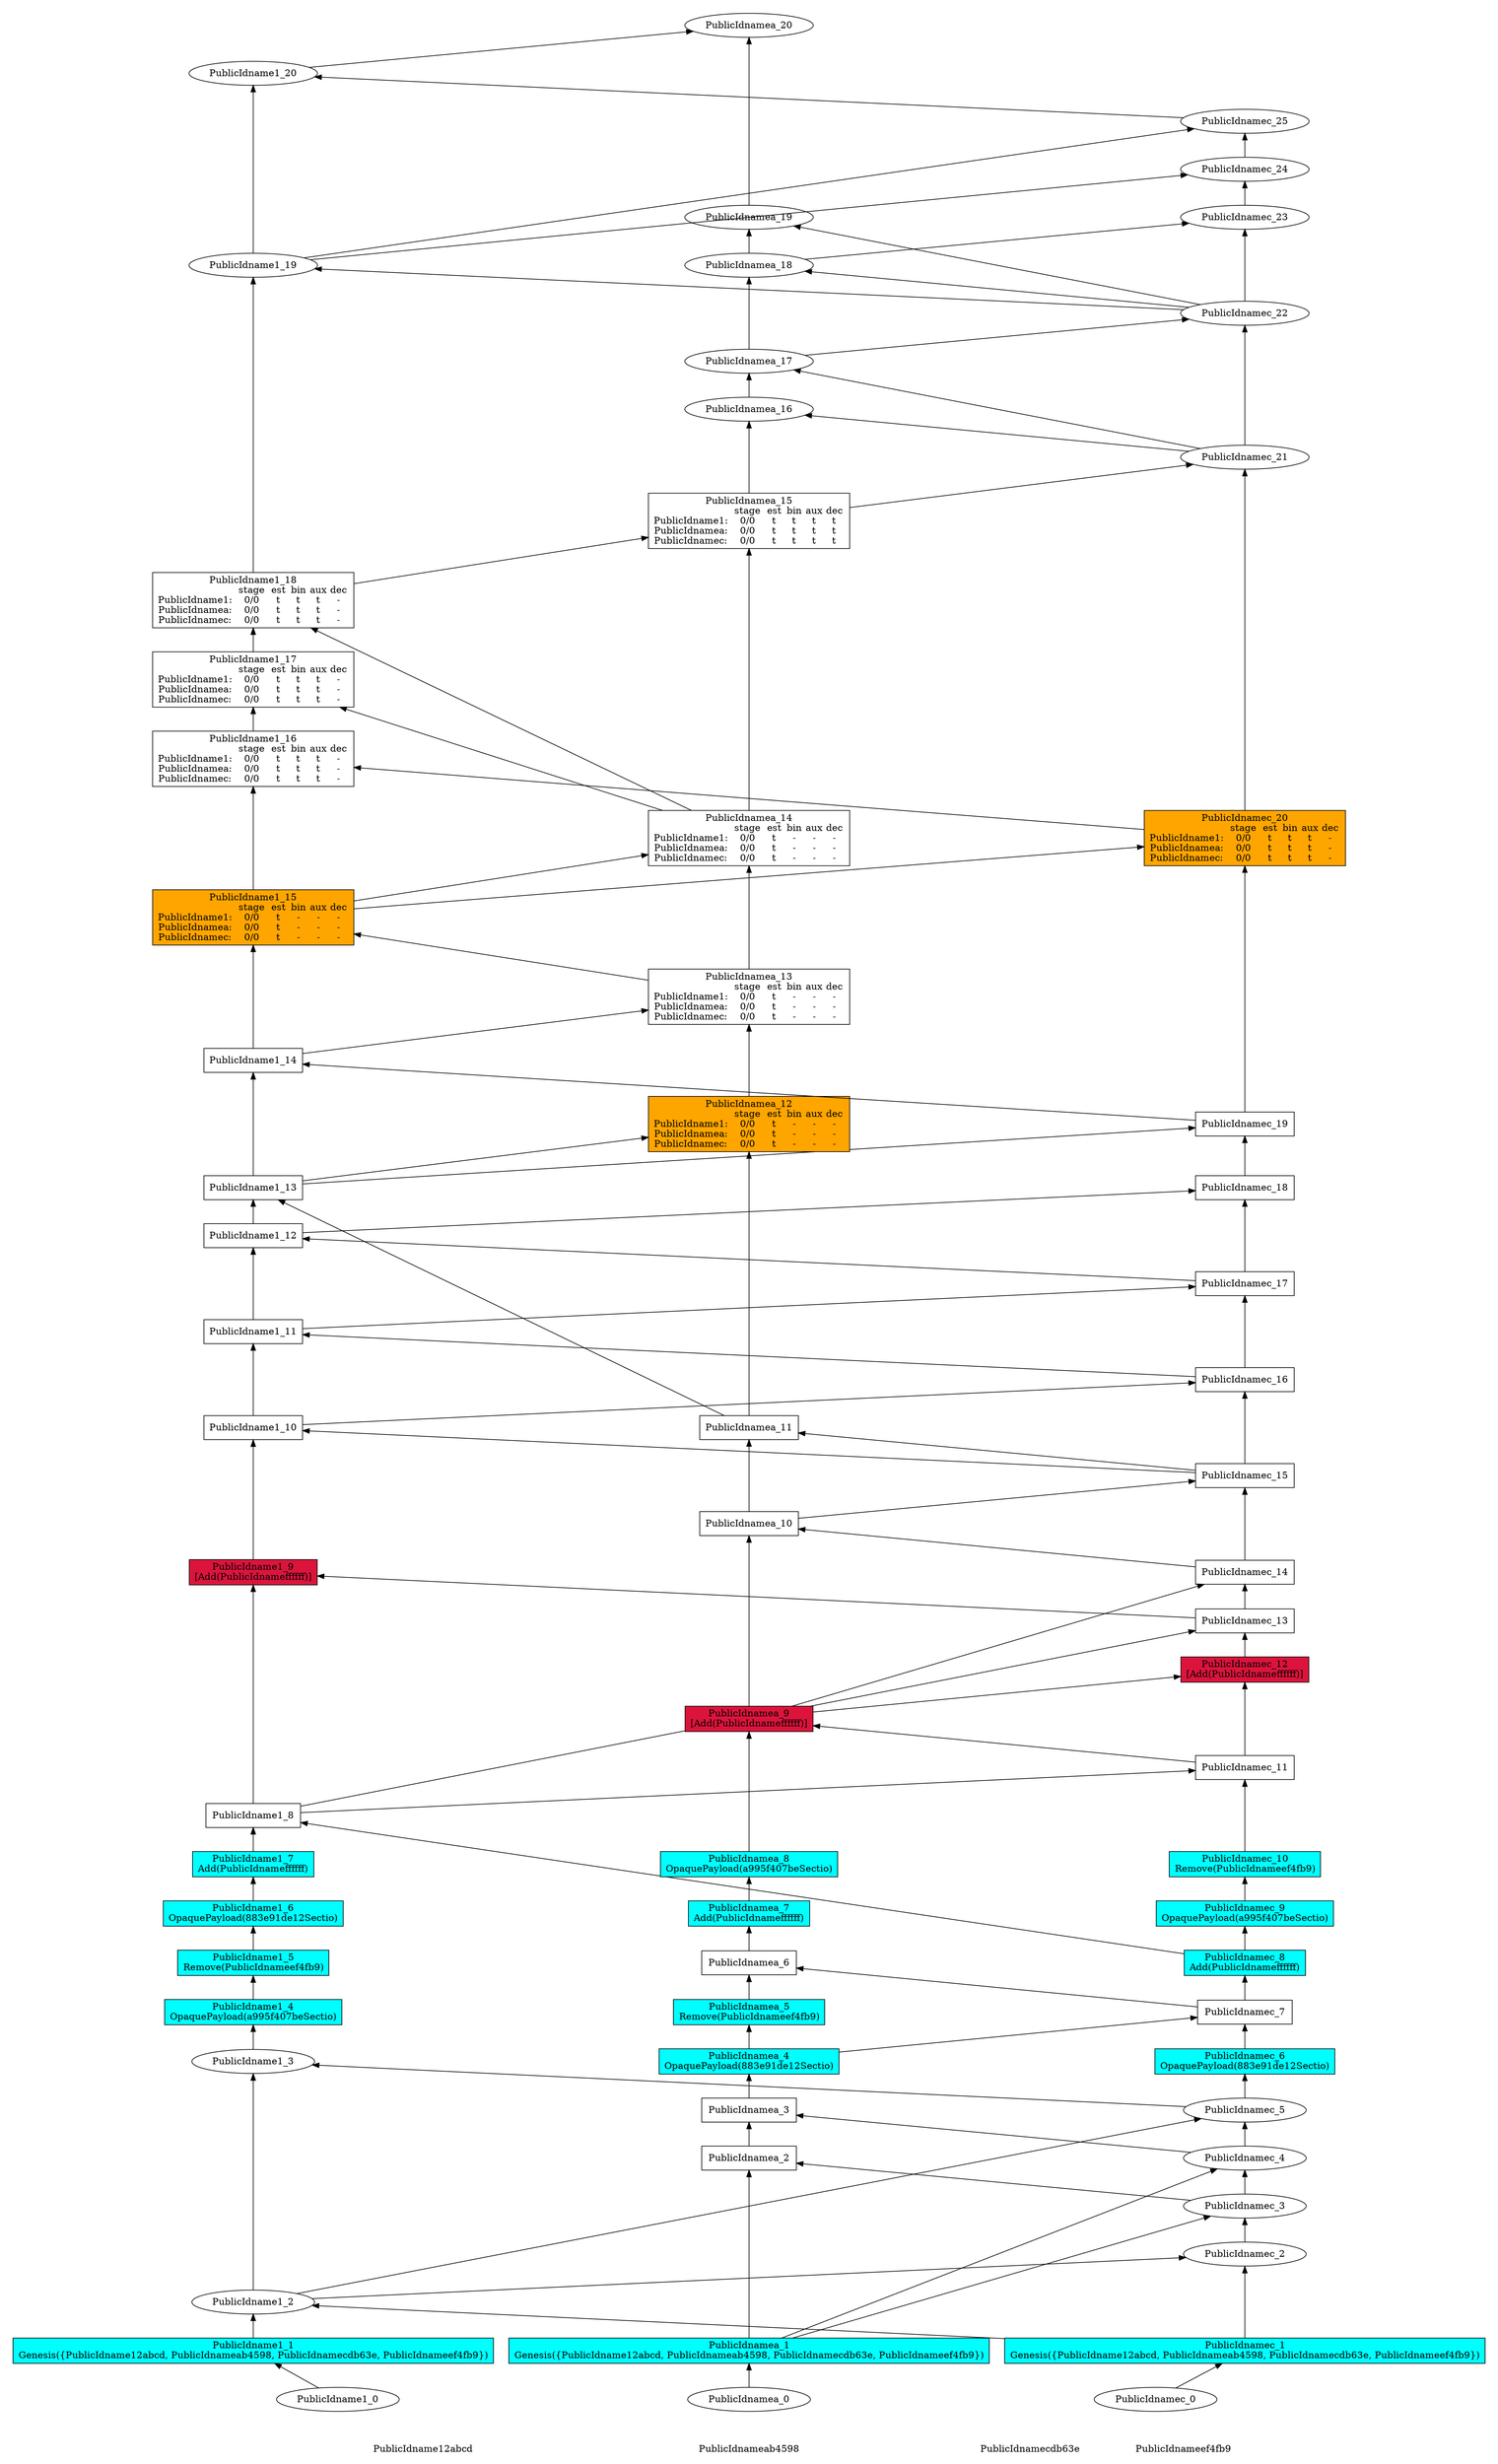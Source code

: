 /// our_id: PublicIdname12abcd
/// peer_list: {
///   PublicIdname12abcd: PeerState(VOTE|SEND|RECV)
///   PublicIdnameab4598: PeerState(VOTE|SEND|RECV)
///   PublicIdnamecdb63e: PeerState(VOTE|SEND|RECV)
///   PublicIdnameef4fb9: PeerState()
/// }
digraph GossipGraph {
  splines=false
  rankdir=BT

  style=invis
  subgraph cluster_PublicIdname12abcd {
    label="PublicIdname12abcd"
    "PublicIdname12abcd" [style=invis]
    "PublicIdname12abcd" -> "PublicIdname1_0" [style=invis]
    "PublicIdname1_0" -> "PublicIdname1_1" [minlen=1]
    "PublicIdname1_1" -> "PublicIdname1_2" [minlen=1]
    "PublicIdname1_2" -> "PublicIdname1_3" [minlen=5]
    "PublicIdname1_3" -> "PublicIdname1_4" [minlen=1]
    "PublicIdname1_4" -> "PublicIdname1_5" [minlen=1]
    "PublicIdname1_5" -> "PublicIdname1_6" [minlen=1]
    "PublicIdname1_6" -> "PublicIdname1_7" [minlen=1]
    "PublicIdname1_7" -> "PublicIdname1_8" [minlen=1]
    "PublicIdname1_8" -> "PublicIdname1_9" [minlen=5]
    "PublicIdname1_9" -> "PublicIdname1_10" [minlen=3]
    "PublicIdname1_10" -> "PublicIdname1_11" [minlen=2]
    "PublicIdname1_11" -> "PublicIdname1_12" [minlen=2]
    "PublicIdname1_12" -> "PublicIdname1_13" [minlen=1]
    "PublicIdname1_13" -> "PublicIdname1_14" [minlen=2]
    "PublicIdname1_14" -> "PublicIdname1_15" [minlen=2]
    "PublicIdname1_15" -> "PublicIdname1_16" [minlen=2]
    "PublicIdname1_16" -> "PublicIdname1_17" [minlen=1]
    "PublicIdname1_17" -> "PublicIdname1_18" [minlen=1]
    "PublicIdname1_18" -> "PublicIdname1_19" [minlen=6]
    "PublicIdname1_19" -> "PublicIdname1_20" [minlen=4]
  }
  "PublicIdnamec_1" -> "PublicIdname1_2" [constraint=false]
  "PublicIdnamec_5" -> "PublicIdname1_3" [constraint=false]
  "PublicIdnamec_8" -> "PublicIdname1_8" [constraint=false]
  "PublicIdnamec_13" -> "PublicIdname1_9" [constraint=false]
  "PublicIdnamec_15" -> "PublicIdname1_10" [constraint=false]
  "PublicIdnamec_16" -> "PublicIdname1_11" [constraint=false]
  "PublicIdnamec_17" -> "PublicIdname1_12" [constraint=false]
  "PublicIdnamea_11" -> "PublicIdname1_13" [constraint=false]
  "PublicIdnamec_19" -> "PublicIdname1_14" [constraint=false]
  "PublicIdnamea_13" -> "PublicIdname1_15" [constraint=false]
  "PublicIdnamec_20" -> "PublicIdname1_16" [constraint=false]
  "PublicIdnamea_14" -> "PublicIdname1_17" [constraint=false]
  "PublicIdnamea_14" -> "PublicIdname1_18" [constraint=false]
  "PublicIdnamec_22" -> "PublicIdname1_19" [constraint=false]
  "PublicIdnamec_25" -> "PublicIdname1_20" [constraint=false]

  style=invis
  subgraph cluster_PublicIdnameab4598 {
    label="PublicIdnameab4598"
    "PublicIdnameab4598" [style=invis]
    "PublicIdnameab4598" -> "PublicIdnamea_0" [style=invis]
    "PublicIdnamea_0" -> "PublicIdnamea_1" [minlen=1]
    "PublicIdnamea_1" -> "PublicIdnamea_2" [minlen=4]
    "PublicIdnamea_2" -> "PublicIdnamea_3" [minlen=1]
    "PublicIdnamea_3" -> "PublicIdnamea_4" [minlen=1]
    "PublicIdnamea_4" -> "PublicIdnamea_5" [minlen=1]
    "PublicIdnamea_5" -> "PublicIdnamea_6" [minlen=1]
    "PublicIdnamea_6" -> "PublicIdnamea_7" [minlen=1]
    "PublicIdnamea_7" -> "PublicIdnamea_8" [minlen=1]
    "PublicIdnamea_8" -> "PublicIdnamea_9" [minlen=3]
    "PublicIdnamea_9" -> "PublicIdnamea_10" [minlen=4]
    "PublicIdnamea_10" -> "PublicIdnamea_11" [minlen=2]
    "PublicIdnamea_11" -> "PublicIdnamea_12" [minlen=6]
    "PublicIdnamea_12" -> "PublicIdnamea_13" [minlen=2]
    "PublicIdnamea_13" -> "PublicIdnamea_14" [minlen=2]
    "PublicIdnamea_14" -> "PublicIdnamea_15" [minlen=4]
    "PublicIdnamea_15" -> "PublicIdnamea_16" [minlen=2]
    "PublicIdnamea_16" -> "PublicIdnamea_17" [minlen=1]
    "PublicIdnamea_17" -> "PublicIdnamea_18" [minlen=2]
    "PublicIdnamea_18" -> "PublicIdnamea_19" [minlen=1]
    "PublicIdnamea_19" -> "PublicIdnamea_20" [minlen=4]
  }
  "PublicIdnamec_3" -> "PublicIdnamea_2" [constraint=false]
  "PublicIdnamec_4" -> "PublicIdnamea_3" [constraint=false]
  "PublicIdnamec_7" -> "PublicIdnamea_6" [constraint=false]
  "PublicIdnamec_11" -> "PublicIdnamea_9" [constraint=false]
  "PublicIdnamec_14" -> "PublicIdnamea_10" [constraint=false]
  "PublicIdnamec_15" -> "PublicIdnamea_11" [constraint=false]
  "PublicIdname1_13" -> "PublicIdnamea_12" [constraint=false]
  "PublicIdname1_14" -> "PublicIdnamea_13" [constraint=false]
  "PublicIdname1_15" -> "PublicIdnamea_14" [constraint=false]
  "PublicIdname1_18" -> "PublicIdnamea_15" [constraint=false]
  "PublicIdnamec_21" -> "PublicIdnamea_16" [constraint=false]
  "PublicIdnamec_21" -> "PublicIdnamea_17" [constraint=false]
  "PublicIdnamec_22" -> "PublicIdnamea_18" [constraint=false]
  "PublicIdnamec_22" -> "PublicIdnamea_19" [constraint=false]
  "PublicIdname1_20" -> "PublicIdnamea_20" [constraint=false]

  style=invis
  subgraph cluster_PublicIdnamecdb63e {
    label="PublicIdnamecdb63e"
    "PublicIdnamecdb63e" [style=invis]
    "PublicIdnamecdb63e" -> "PublicIdnamec_0" [style=invis]
    "PublicIdnamec_0" -> "PublicIdnamec_1" [minlen=1]
    "PublicIdnamec_1" -> "PublicIdnamec_2" [minlen=2]
    "PublicIdnamec_2" -> "PublicIdnamec_3" [minlen=1]
    "PublicIdnamec_3" -> "PublicIdnamec_4" [minlen=1]
    "PublicIdnamec_4" -> "PublicIdnamec_5" [minlen=1]
    "PublicIdnamec_5" -> "PublicIdnamec_6" [minlen=1]
    "PublicIdnamec_6" -> "PublicIdnamec_7" [minlen=1]
    "PublicIdnamec_7" -> "PublicIdnamec_8" [minlen=1]
    "PublicIdnamec_8" -> "PublicIdnamec_9" [minlen=1]
    "PublicIdnamec_9" -> "PublicIdnamec_10" [minlen=1]
    "PublicIdnamec_10" -> "PublicIdnamec_11" [minlen=2]
    "PublicIdnamec_11" -> "PublicIdnamec_12" [minlen=2]
    "PublicIdnamec_12" -> "PublicIdnamec_13" [minlen=1]
    "PublicIdnamec_13" -> "PublicIdnamec_14" [minlen=1]
    "PublicIdnamec_14" -> "PublicIdnamec_15" [minlen=2]
    "PublicIdnamec_15" -> "PublicIdnamec_16" [minlen=2]
    "PublicIdnamec_16" -> "PublicIdnamec_17" [minlen=2]
    "PublicIdnamec_17" -> "PublicIdnamec_18" [minlen=2]
    "PublicIdnamec_18" -> "PublicIdnamec_19" [minlen=1]
    "PublicIdnamec_19" -> "PublicIdnamec_20" [minlen=4]
    "PublicIdnamec_20" -> "PublicIdnamec_21" [minlen=5]
    "PublicIdnamec_21" -> "PublicIdnamec_22" [minlen=3]
    "PublicIdnamec_22" -> "PublicIdnamec_23" [minlen=2]
    "PublicIdnamec_23" -> "PublicIdnamec_24" [minlen=1]
    "PublicIdnamec_24" -> "PublicIdnamec_25" [minlen=1]
  }
  "PublicIdname1_2" -> "PublicIdnamec_2" [constraint=false]
  "PublicIdnamea_1" -> "PublicIdnamec_3" [constraint=false]
  "PublicIdnamea_1" -> "PublicIdnamec_4" [constraint=false]
  "PublicIdname1_2" -> "PublicIdnamec_5" [constraint=false]
  "PublicIdnamea_4" -> "PublicIdnamec_7" [constraint=false]
  "PublicIdname1_8" -> "PublicIdnamec_11" [constraint=false]
  "PublicIdnamea_9" -> "PublicIdnamec_12" [constraint=false]
  "PublicIdname1_8" -> "PublicIdnamec_13" [constraint=false]
  "PublicIdnamea_9" -> "PublicIdnamec_14" [constraint=false]
  "PublicIdnamea_10" -> "PublicIdnamec_15" [constraint=false]
  "PublicIdname1_10" -> "PublicIdnamec_16" [constraint=false]
  "PublicIdname1_11" -> "PublicIdnamec_17" [constraint=false]
  "PublicIdname1_12" -> "PublicIdnamec_18" [constraint=false]
  "PublicIdname1_13" -> "PublicIdnamec_19" [constraint=false]
  "PublicIdname1_15" -> "PublicIdnamec_20" [constraint=false]
  "PublicIdnamea_15" -> "PublicIdnamec_21" [constraint=false]
  "PublicIdnamea_17" -> "PublicIdnamec_22" [constraint=false]
  "PublicIdnamea_18" -> "PublicIdnamec_23" [constraint=false]
  "PublicIdname1_19" -> "PublicIdnamec_24" [constraint=false]
  "PublicIdname1_19" -> "PublicIdnamec_25" [constraint=false]

  style=invis
  subgraph cluster_PublicIdnameef4fb9 {
    label="PublicIdnameef4fb9"
    "PublicIdnameef4fb9" [style=invis]
  }


  {
    rank=same
    "PublicIdname12abcd" [style=filled, color=white]
    "PublicIdnameab4598" [style=filled, color=white]
    "PublicIdnamecdb63e" [style=filled, color=white]
    "PublicIdnameef4fb9" [style=filled, color=white]
  }
  "PublicIdname12abcd" -> "PublicIdnameab4598" -> "PublicIdnamecdb63e" -> "PublicIdnameef4fb9" [style=invis]

/// ===== details of events =====
  "PublicIdname1_0" [fillcolor=white, label=<<table border="0" cellborder="0" cellpadding="0" cellspacing="0">
<tr><td colspan="6">PublicIdname1_0</td></tr>
</table>>]
/// cause: Initial
/// last_ancestors: {PublicIdname12abcd: 0}

  "PublicIdname1_1" [style=filled, fillcolor=cyan, shape=rectangle, label=<<table border="0" cellborder="0" cellpadding="0" cellspacing="0">
<tr><td colspan="6">PublicIdname1_1</td></tr>
<tr><td colspan="6">Genesis({PublicIdname12abcd, PublicIdnameab4598, PublicIdnamecdb63e, PublicIdnameef4fb9})</td></tr>
</table>>]
/// cause: Observation(Genesis({PublicIdname12abcd, PublicIdnameab4598, PublicIdnamecdb63e, PublicIdnameef4fb9}))
/// last_ancestors: {PublicIdname12abcd: 1}

  "PublicIdname1_2" [fillcolor=white, label=<<table border="0" cellborder="0" cellpadding="0" cellspacing="0">
<tr><td colspan="6">PublicIdname1_2</td></tr>
</table>>]
/// cause: Request
/// last_ancestors: {PublicIdname12abcd: 2, PublicIdnamecdb63e: 1}

  "PublicIdname1_3" [fillcolor=white, label=<<table border="0" cellborder="0" cellpadding="0" cellspacing="0">
<tr><td colspan="6">PublicIdname1_3</td></tr>
</table>>]
/// cause: Response
/// last_ancestors: {PublicIdname12abcd: 3, PublicIdnameab4598: 1, PublicIdnamecdb63e: 5}

  "PublicIdname1_4" [style=filled, fillcolor=cyan, shape=rectangle, label=<<table border="0" cellborder="0" cellpadding="0" cellspacing="0">
<tr><td colspan="6">PublicIdname1_4</td></tr>
<tr><td colspan="6">OpaquePayload(a995f407beSectio)</td></tr>
</table>>]
/// cause: Observation(OpaquePayload(a995f407beSectio))
/// last_ancestors: {PublicIdname12abcd: 4, PublicIdnameab4598: 1, PublicIdnamecdb63e: 5}

  "PublicIdname1_5" [style=filled, fillcolor=cyan, shape=rectangle, label=<<table border="0" cellborder="0" cellpadding="0" cellspacing="0">
<tr><td colspan="6">PublicIdname1_5</td></tr>
<tr><td colspan="6">Remove(PublicIdnameef4fb9)</td></tr>
</table>>]
/// cause: Observation(Remove(PublicIdnameef4fb9))
/// last_ancestors: {PublicIdname12abcd: 5, PublicIdnameab4598: 1, PublicIdnamecdb63e: 5}

  "PublicIdname1_6" [style=filled, fillcolor=cyan, shape=rectangle, label=<<table border="0" cellborder="0" cellpadding="0" cellspacing="0">
<tr><td colspan="6">PublicIdname1_6</td></tr>
<tr><td colspan="6">OpaquePayload(883e91de12Sectio)</td></tr>
</table>>]
/// cause: Observation(OpaquePayload(883e91de12Sectio))
/// last_ancestors: {PublicIdname12abcd: 6, PublicIdnameab4598: 1, PublicIdnamecdb63e: 5}

  "PublicIdname1_7" [style=filled, fillcolor=cyan, shape=rectangle, label=<<table border="0" cellborder="0" cellpadding="0" cellspacing="0">
<tr><td colspan="6">PublicIdname1_7</td></tr>
<tr><td colspan="6">Add(PublicIdnameffffff)</td></tr>
</table>>]
/// cause: Observation(Add(PublicIdnameffffff))
/// last_ancestors: {PublicIdname12abcd: 7, PublicIdnameab4598: 1, PublicIdnamecdb63e: 5}

  "PublicIdname1_8" [fillcolor=white, shape=rectangle, label=<<table border="0" cellborder="0" cellpadding="0" cellspacing="0">
<tr><td colspan="6">PublicIdname1_8</td></tr>
</table>>]
/// cause: Request
/// last_ancestors: {PublicIdname12abcd: 8, PublicIdnameab4598: 4, PublicIdnamecdb63e: 8}

  "PublicIdname1_9" [style=filled, fillcolor=crimson, shape=rectangle, label=<<table border="0" cellborder="0" cellpadding="0" cellspacing="0">
<tr><td colspan="6">PublicIdname1_9</td></tr>
<tr><td colspan="6">[Add(PublicIdnameffffff)]</td></tr></table>>]
/// cause: Response
/// last_ancestors: {PublicIdname12abcd: 9, PublicIdnameab4598: 9, PublicIdnamecdb63e: 13}

  "PublicIdname1_10" [fillcolor=white, shape=rectangle, label=<<table border="0" cellborder="0" cellpadding="0" cellspacing="0">
<tr><td colspan="6">PublicIdname1_10</td></tr>
</table>>]
/// cause: Request
/// last_ancestors: {PublicIdname12abcd: 10, PublicIdnameab4598: 10, PublicIdnamecdb63e: 15}

  "PublicIdname1_11" [fillcolor=white, shape=rectangle, label=<<table border="0" cellborder="0" cellpadding="0" cellspacing="0">
<tr><td colspan="6">PublicIdname1_11</td></tr>
</table>>]
/// cause: Request
/// last_ancestors: {PublicIdname12abcd: 11, PublicIdnameab4598: 10, PublicIdnamecdb63e: 16}

  "PublicIdname1_12" [fillcolor=white, shape=rectangle, label=<<table border="0" cellborder="0" cellpadding="0" cellspacing="0">
<tr><td colspan="6">PublicIdname1_12</td></tr>
</table>>]
/// cause: Request
/// last_ancestors: {PublicIdname12abcd: 12, PublicIdnameab4598: 10, PublicIdnamecdb63e: 17}

  "PublicIdname1_13" [fillcolor=white, shape=rectangle, label=<<table border="0" cellborder="0" cellpadding="0" cellspacing="0">
<tr><td colspan="6">PublicIdname1_13</td></tr>
</table>>]
/// cause: Request
/// last_ancestors: {PublicIdname12abcd: 13, PublicIdnameab4598: 11, PublicIdnamecdb63e: 17}

  "PublicIdname1_14" [fillcolor=white, shape=rectangle, label=<<table border="0" cellborder="0" cellpadding="0" cellspacing="0">
<tr><td colspan="6">PublicIdname1_14</td></tr>
</table>>]
/// cause: Response
/// last_ancestors: {PublicIdname12abcd: 14, PublicIdnameab4598: 11, PublicIdnamecdb63e: 19}

  "PublicIdname1_15" [style=filled, fillcolor=orange, shape=rectangle, label=<<table border="0" cellborder="0" cellpadding="0" cellspacing="0">
<tr><td colspan="6">PublicIdname1_15</td></tr>
<tr><td></td><td width="50">stage</td><td width="30">est</td><td width="30">bin</td><td width="30">aux</td><td width="30">dec</td></tr>
<tr><td>PublicIdname1: </td><td>0/0</td><td>t</td><td>-</td><td>-</td><td>-</td></tr>
<tr><td>PublicIdnamea: </td><td>0/0</td><td>t</td><td>-</td><td>-</td><td>-</td></tr>
<tr><td>PublicIdnamec: </td><td>0/0</td><td>t</td><td>-</td><td>-</td><td>-</td></tr></table>>]
/// cause: Response
/// last_ancestors: {PublicIdname12abcd: 15, PublicIdnameab4598: 13, PublicIdnamecdb63e: 19}

  "PublicIdname1_16" [fillcolor=white, shape=rectangle, label=<<table border="0" cellborder="0" cellpadding="0" cellspacing="0">
<tr><td colspan="6">PublicIdname1_16</td></tr>
<tr><td></td><td width="50">stage</td><td width="30">est</td><td width="30">bin</td><td width="30">aux</td><td width="30">dec</td></tr>
<tr><td>PublicIdname1: </td><td>0/0</td><td>t</td><td>t</td><td>t</td><td>-</td></tr>
<tr><td>PublicIdnamea: </td><td>0/0</td><td>t</td><td>t</td><td>t</td><td>-</td></tr>
<tr><td>PublicIdnamec: </td><td>0/0</td><td>t</td><td>t</td><td>t</td><td>-</td></tr></table>>]
/// cause: Response
/// last_ancestors: {PublicIdname12abcd: 16, PublicIdnameab4598: 13, PublicIdnamecdb63e: 20}

  "PublicIdname1_17" [fillcolor=white, shape=rectangle, label=<<table border="0" cellborder="0" cellpadding="0" cellspacing="0">
<tr><td colspan="6">PublicIdname1_17</td></tr>
<tr><td></td><td width="50">stage</td><td width="30">est</td><td width="30">bin</td><td width="30">aux</td><td width="30">dec</td></tr>
<tr><td>PublicIdname1: </td><td>0/0</td><td>t</td><td>t</td><td>t</td><td>-</td></tr>
<tr><td>PublicIdnamea: </td><td>0/0</td><td>t</td><td>t</td><td>t</td><td>-</td></tr>
<tr><td>PublicIdnamec: </td><td>0/0</td><td>t</td><td>t</td><td>t</td><td>-</td></tr></table>>]
/// cause: Response
/// last_ancestors: {PublicIdname12abcd: 17, PublicIdnameab4598: 14, PublicIdnamecdb63e: 20}

  "PublicIdname1_18" [fillcolor=white, shape=rectangle, label=<<table border="0" cellborder="0" cellpadding="0" cellspacing="0">
<tr><td colspan="6">PublicIdname1_18</td></tr>
<tr><td></td><td width="50">stage</td><td width="30">est</td><td width="30">bin</td><td width="30">aux</td><td width="30">dec</td></tr>
<tr><td>PublicIdname1: </td><td>0/0</td><td>t</td><td>t</td><td>t</td><td>-</td></tr>
<tr><td>PublicIdnamea: </td><td>0/0</td><td>t</td><td>t</td><td>t</td><td>-</td></tr>
<tr><td>PublicIdnamec: </td><td>0/0</td><td>t</td><td>t</td><td>t</td><td>-</td></tr></table>>]
/// cause: Request
/// last_ancestors: {PublicIdname12abcd: 18, PublicIdnameab4598: 14, PublicIdnamecdb63e: 20}

  "PublicIdname1_19" [fillcolor=white, label=<<table border="0" cellborder="0" cellpadding="0" cellspacing="0">
<tr><td colspan="6">PublicIdname1_19</td></tr>
</table>>]
/// cause: Request
/// last_ancestors: {PublicIdname12abcd: 19, PublicIdnameab4598: 17, PublicIdnamecdb63e: 22}

  "PublicIdname1_20" [fillcolor=white, label=<<table border="0" cellborder="0" cellpadding="0" cellspacing="0">
<tr><td colspan="6">PublicIdname1_20</td></tr>
</table>>]
/// cause: Response
/// last_ancestors: {PublicIdname12abcd: 20, PublicIdnameab4598: 18, PublicIdnamecdb63e: 25}

  "PublicIdnamea_0" [fillcolor=white, label=<<table border="0" cellborder="0" cellpadding="0" cellspacing="0">
<tr><td colspan="6">PublicIdnamea_0</td></tr>
</table>>]
/// cause: Initial
/// last_ancestors: {PublicIdnameab4598: 0}

  "PublicIdnamea_1" [style=filled, fillcolor=cyan, shape=rectangle, label=<<table border="0" cellborder="0" cellpadding="0" cellspacing="0">
<tr><td colspan="6">PublicIdnamea_1</td></tr>
<tr><td colspan="6">Genesis({PublicIdname12abcd, PublicIdnameab4598, PublicIdnamecdb63e, PublicIdnameef4fb9})</td></tr>
</table>>]
/// cause: Observation(Genesis({PublicIdname12abcd, PublicIdnameab4598, PublicIdnamecdb63e, PublicIdnameef4fb9}))
/// last_ancestors: {PublicIdnameab4598: 1}

  "PublicIdnamea_2" [fillcolor=white, shape=rectangle, label=<<table border="0" cellborder="0" cellpadding="0" cellspacing="0">
<tr><td colspan="6">PublicIdnamea_2</td></tr>
</table>>]
/// cause: Response
/// last_ancestors: {PublicIdname12abcd: 2, PublicIdnameab4598: 2, PublicIdnamecdb63e: 3}

  "PublicIdnamea_3" [fillcolor=white, shape=rectangle, label=<<table border="0" cellborder="0" cellpadding="0" cellspacing="0">
<tr><td colspan="6">PublicIdnamea_3</td></tr>
</table>>]
/// cause: Response
/// last_ancestors: {PublicIdname12abcd: 2, PublicIdnameab4598: 3, PublicIdnamecdb63e: 4}

  "PublicIdnamea_4" [style=filled, fillcolor=cyan, shape=rectangle, label=<<table border="0" cellborder="0" cellpadding="0" cellspacing="0">
<tr><td colspan="6">PublicIdnamea_4</td></tr>
<tr><td colspan="6">OpaquePayload(883e91de12Sectio)</td></tr>
</table>>]
/// cause: Observation(OpaquePayload(883e91de12Sectio))
/// last_ancestors: {PublicIdname12abcd: 2, PublicIdnameab4598: 4, PublicIdnamecdb63e: 4}

  "PublicIdnamea_5" [style=filled, fillcolor=cyan, shape=rectangle, label=<<table border="0" cellborder="0" cellpadding="0" cellspacing="0">
<tr><td colspan="6">PublicIdnamea_5</td></tr>
<tr><td colspan="6">Remove(PublicIdnameef4fb9)</td></tr>
</table>>]
/// cause: Observation(Remove(PublicIdnameef4fb9))
/// last_ancestors: {PublicIdname12abcd: 2, PublicIdnameab4598: 5, PublicIdnamecdb63e: 4}

  "PublicIdnamea_6" [fillcolor=white, shape=rectangle, label=<<table border="0" cellborder="0" cellpadding="0" cellspacing="0">
<tr><td colspan="6">PublicIdnamea_6</td></tr>
</table>>]
/// cause: Response
/// last_ancestors: {PublicIdname12abcd: 2, PublicIdnameab4598: 6, PublicIdnamecdb63e: 7}

  "PublicIdnamea_7" [style=filled, fillcolor=cyan, shape=rectangle, label=<<table border="0" cellborder="0" cellpadding="0" cellspacing="0">
<tr><td colspan="6">PublicIdnamea_7</td></tr>
<tr><td colspan="6">Add(PublicIdnameffffff)</td></tr>
</table>>]
/// cause: Observation(Add(PublicIdnameffffff))
/// last_ancestors: {PublicIdname12abcd: 2, PublicIdnameab4598: 7, PublicIdnamecdb63e: 7}

  "PublicIdnamea_8" [style=filled, fillcolor=cyan, shape=rectangle, label=<<table border="0" cellborder="0" cellpadding="0" cellspacing="0">
<tr><td colspan="6">PublicIdnamea_8</td></tr>
<tr><td colspan="6">OpaquePayload(a995f407beSectio)</td></tr>
</table>>]
/// cause: Observation(OpaquePayload(a995f407beSectio))
/// last_ancestors: {PublicIdname12abcd: 2, PublicIdnameab4598: 8, PublicIdnamecdb63e: 7}

  "PublicIdnamea_9" [style=filled, fillcolor=crimson, shape=rectangle, label=<<table border="0" cellborder="0" cellpadding="0" cellspacing="0">
<tr><td colspan="6">PublicIdnamea_9</td></tr>
<tr><td colspan="6">[Add(PublicIdnameffffff)]</td></tr></table>>]
/// cause: Request
/// last_ancestors: {PublicIdname12abcd: 8, PublicIdnameab4598: 9, PublicIdnamecdb63e: 11}

  "PublicIdnamea_10" [fillcolor=white, shape=rectangle, label=<<table border="0" cellborder="0" cellpadding="0" cellspacing="0">
<tr><td colspan="6">PublicIdnamea_10</td></tr>
</table>>]
/// cause: Response
/// last_ancestors: {PublicIdname12abcd: 8, PublicIdnameab4598: 10, PublicIdnamecdb63e: 14}

  "PublicIdnamea_11" [fillcolor=white, shape=rectangle, label=<<table border="0" cellborder="0" cellpadding="0" cellspacing="0">
<tr><td colspan="6">PublicIdnamea_11</td></tr>
</table>>]
/// cause: Response
/// last_ancestors: {PublicIdname12abcd: 8, PublicIdnameab4598: 11, PublicIdnamecdb63e: 15}

  "PublicIdnamea_12" [style=filled, fillcolor=orange, shape=rectangle, label=<<table border="0" cellborder="0" cellpadding="0" cellspacing="0">
<tr><td colspan="6">PublicIdnamea_12</td></tr>
<tr><td></td><td width="50">stage</td><td width="30">est</td><td width="30">bin</td><td width="30">aux</td><td width="30">dec</td></tr>
<tr><td>PublicIdname1: </td><td>0/0</td><td>t</td><td>-</td><td>-</td><td>-</td></tr>
<tr><td>PublicIdnamea: </td><td>0/0</td><td>t</td><td>-</td><td>-</td><td>-</td></tr>
<tr><td>PublicIdnamec: </td><td>0/0</td><td>t</td><td>-</td><td>-</td><td>-</td></tr></table>>]
/// cause: Response
/// last_ancestors: {PublicIdname12abcd: 13, PublicIdnameab4598: 12, PublicIdnamecdb63e: 17}

  "PublicIdnamea_13" [fillcolor=white, shape=rectangle, label=<<table border="0" cellborder="0" cellpadding="0" cellspacing="0">
<tr><td colspan="6">PublicIdnamea_13</td></tr>
<tr><td></td><td width="50">stage</td><td width="30">est</td><td width="30">bin</td><td width="30">aux</td><td width="30">dec</td></tr>
<tr><td>PublicIdname1: </td><td>0/0</td><td>t</td><td>-</td><td>-</td><td>-</td></tr>
<tr><td>PublicIdnamea: </td><td>0/0</td><td>t</td><td>-</td><td>-</td><td>-</td></tr>
<tr><td>PublicIdnamec: </td><td>0/0</td><td>t</td><td>-</td><td>-</td><td>-</td></tr></table>>]
/// cause: Request
/// last_ancestors: {PublicIdname12abcd: 14, PublicIdnameab4598: 13, PublicIdnamecdb63e: 19}

  "PublicIdnamea_14" [fillcolor=white, shape=rectangle, label=<<table border="0" cellborder="0" cellpadding="0" cellspacing="0">
<tr><td colspan="6">PublicIdnamea_14</td></tr>
<tr><td></td><td width="50">stage</td><td width="30">est</td><td width="30">bin</td><td width="30">aux</td><td width="30">dec</td></tr>
<tr><td>PublicIdname1: </td><td>0/0</td><td>t</td><td>-</td><td>-</td><td>-</td></tr>
<tr><td>PublicIdnamea: </td><td>0/0</td><td>t</td><td>-</td><td>-</td><td>-</td></tr>
<tr><td>PublicIdnamec: </td><td>0/0</td><td>t</td><td>-</td><td>-</td><td>-</td></tr></table>>]
/// cause: Request
/// last_ancestors: {PublicIdname12abcd: 15, PublicIdnameab4598: 14, PublicIdnamecdb63e: 19}

  "PublicIdnamea_15" [fillcolor=white, shape=rectangle, label=<<table border="0" cellborder="0" cellpadding="0" cellspacing="0">
<tr><td colspan="6">PublicIdnamea_15</td></tr>
<tr><td></td><td width="50">stage</td><td width="30">est</td><td width="30">bin</td><td width="30">aux</td><td width="30">dec</td></tr>
<tr><td>PublicIdname1: </td><td>0/0</td><td>t</td><td>t</td><td>t</td><td>t</td></tr>
<tr><td>PublicIdnamea: </td><td>0/0</td><td>t</td><td>t</td><td>t</td><td>t</td></tr>
<tr><td>PublicIdnamec: </td><td>0/0</td><td>t</td><td>t</td><td>t</td><td>t</td></tr></table>>]
/// cause: Response
/// last_ancestors: {PublicIdname12abcd: 18, PublicIdnameab4598: 15, PublicIdnamecdb63e: 20}

  "PublicIdnamea_16" [fillcolor=white, label=<<table border="0" cellborder="0" cellpadding="0" cellspacing="0">
<tr><td colspan="6">PublicIdnamea_16</td></tr>
</table>>]
/// cause: Response
/// last_ancestors: {PublicIdname12abcd: 18, PublicIdnameab4598: 16, PublicIdnamecdb63e: 21}

  "PublicIdnamea_17" [fillcolor=white, label=<<table border="0" cellborder="0" cellpadding="0" cellspacing="0">
<tr><td colspan="6">PublicIdnamea_17</td></tr>
</table>>]
/// cause: Request
/// last_ancestors: {PublicIdname12abcd: 18, PublicIdnameab4598: 17, PublicIdnamecdb63e: 21}

  "PublicIdnamea_18" [fillcolor=white, label=<<table border="0" cellborder="0" cellpadding="0" cellspacing="0">
<tr><td colspan="6">PublicIdnamea_18</td></tr>
</table>>]
/// cause: Request
/// last_ancestors: {PublicIdname12abcd: 18, PublicIdnameab4598: 18, PublicIdnamecdb63e: 22}

  "PublicIdnamea_19" [fillcolor=white, label=<<table border="0" cellborder="0" cellpadding="0" cellspacing="0">
<tr><td colspan="6">PublicIdnamea_19</td></tr>
</table>>]
/// cause: Request
/// last_ancestors: {PublicIdname12abcd: 18, PublicIdnameab4598: 19, PublicIdnamecdb63e: 22}

  "PublicIdnamea_20" [fillcolor=white, label=<<table border="0" cellborder="0" cellpadding="0" cellspacing="0">
<tr><td colspan="6">PublicIdnamea_20</td></tr>
</table>>]
/// cause: Request
/// last_ancestors: {PublicIdname12abcd: 20, PublicIdnameab4598: 20, PublicIdnamecdb63e: 25}

  "PublicIdnamec_0" [fillcolor=white, label=<<table border="0" cellborder="0" cellpadding="0" cellspacing="0">
<tr><td colspan="6">PublicIdnamec_0</td></tr>
</table>>]
/// cause: Initial
/// last_ancestors: {PublicIdnamecdb63e: 0}

  "PublicIdnamec_1" [style=filled, fillcolor=cyan, shape=rectangle, label=<<table border="0" cellborder="0" cellpadding="0" cellspacing="0">
<tr><td colspan="6">PublicIdnamec_1</td></tr>
<tr><td colspan="6">Genesis({PublicIdname12abcd, PublicIdnameab4598, PublicIdnamecdb63e, PublicIdnameef4fb9})</td></tr>
</table>>]
/// cause: Observation(Genesis({PublicIdname12abcd, PublicIdnameab4598, PublicIdnamecdb63e, PublicIdnameef4fb9}))
/// last_ancestors: {PublicIdnamecdb63e: 1}

  "PublicIdnamec_2" [fillcolor=white, label=<<table border="0" cellborder="0" cellpadding="0" cellspacing="0">
<tr><td colspan="6">PublicIdnamec_2</td></tr>
</table>>]
/// cause: Response
/// last_ancestors: {PublicIdname12abcd: 2, PublicIdnamecdb63e: 2}

  "PublicIdnamec_3" [fillcolor=white, label=<<table border="0" cellborder="0" cellpadding="0" cellspacing="0">
<tr><td colspan="6">PublicIdnamec_3</td></tr>
</table>>]
/// cause: Request
/// last_ancestors: {PublicIdname12abcd: 2, PublicIdnameab4598: 1, PublicIdnamecdb63e: 3}

  "PublicIdnamec_4" [fillcolor=white, label=<<table border="0" cellborder="0" cellpadding="0" cellspacing="0">
<tr><td colspan="6">PublicIdnamec_4</td></tr>
</table>>]
/// cause: Request
/// last_ancestors: {PublicIdname12abcd: 2, PublicIdnameab4598: 1, PublicIdnamecdb63e: 4}

  "PublicIdnamec_5" [fillcolor=white, label=<<table border="0" cellborder="0" cellpadding="0" cellspacing="0">
<tr><td colspan="6">PublicIdnamec_5</td></tr>
</table>>]
/// cause: Request
/// last_ancestors: {PublicIdname12abcd: 2, PublicIdnameab4598: 1, PublicIdnamecdb63e: 5}

  "PublicIdnamec_6" [style=filled, fillcolor=cyan, shape=rectangle, label=<<table border="0" cellborder="0" cellpadding="0" cellspacing="0">
<tr><td colspan="6">PublicIdnamec_6</td></tr>
<tr><td colspan="6">OpaquePayload(883e91de12Sectio)</td></tr>
</table>>]
/// cause: Observation(OpaquePayload(883e91de12Sectio))
/// last_ancestors: {PublicIdname12abcd: 2, PublicIdnameab4598: 1, PublicIdnamecdb63e: 6}

  "PublicIdnamec_7" [fillcolor=white, shape=rectangle, label=<<table border="0" cellborder="0" cellpadding="0" cellspacing="0">
<tr><td colspan="6">PublicIdnamec_7</td></tr>
</table>>]
/// cause: Request
/// last_ancestors: {PublicIdname12abcd: 2, PublicIdnameab4598: 4, PublicIdnamecdb63e: 7}

  "PublicIdnamec_8" [style=filled, fillcolor=cyan, shape=rectangle, label=<<table border="0" cellborder="0" cellpadding="0" cellspacing="0">
<tr><td colspan="6">PublicIdnamec_8</td></tr>
<tr><td colspan="6">Add(PublicIdnameffffff)</td></tr>
</table>>]
/// cause: Observation(Add(PublicIdnameffffff))
/// last_ancestors: {PublicIdname12abcd: 2, PublicIdnameab4598: 4, PublicIdnamecdb63e: 8}

  "PublicIdnamec_9" [style=filled, fillcolor=cyan, shape=rectangle, label=<<table border="0" cellborder="0" cellpadding="0" cellspacing="0">
<tr><td colspan="6">PublicIdnamec_9</td></tr>
<tr><td colspan="6">OpaquePayload(a995f407beSectio)</td></tr>
</table>>]
/// cause: Observation(OpaquePayload(a995f407beSectio))
/// last_ancestors: {PublicIdname12abcd: 2, PublicIdnameab4598: 4, PublicIdnamecdb63e: 9}

  "PublicIdnamec_10" [style=filled, fillcolor=cyan, shape=rectangle, label=<<table border="0" cellborder="0" cellpadding="0" cellspacing="0">
<tr><td colspan="6">PublicIdnamec_10</td></tr>
<tr><td colspan="6">Remove(PublicIdnameef4fb9)</td></tr>
</table>>]
/// cause: Observation(Remove(PublicIdnameef4fb9))
/// last_ancestors: {PublicIdname12abcd: 2, PublicIdnameab4598: 4, PublicIdnamecdb63e: 10}

  "PublicIdnamec_11" [fillcolor=white, shape=rectangle, label=<<table border="0" cellborder="0" cellpadding="0" cellspacing="0">
<tr><td colspan="6">PublicIdnamec_11</td></tr>
</table>>]
/// cause: Response
/// last_ancestors: {PublicIdname12abcd: 8, PublicIdnameab4598: 4, PublicIdnamecdb63e: 11}

  "PublicIdnamec_12" [style=filled, fillcolor=crimson, shape=rectangle, label=<<table border="0" cellborder="0" cellpadding="0" cellspacing="0">
<tr><td colspan="6">PublicIdnamec_12</td></tr>
<tr><td colspan="6">[Add(PublicIdnameffffff)]</td></tr></table>>]
/// cause: Response
/// last_ancestors: {PublicIdname12abcd: 8, PublicIdnameab4598: 9, PublicIdnamecdb63e: 12}

  "PublicIdnamec_13" [fillcolor=white, shape=rectangle, label=<<table border="0" cellborder="0" cellpadding="0" cellspacing="0">
<tr><td colspan="6">PublicIdnamec_13</td></tr>
</table>>]
/// cause: Request
/// last_ancestors: {PublicIdname12abcd: 8, PublicIdnameab4598: 9, PublicIdnamecdb63e: 13}

  "PublicIdnamec_14" [fillcolor=white, shape=rectangle, label=<<table border="0" cellborder="0" cellpadding="0" cellspacing="0">
<tr><td colspan="6">PublicIdnamec_14</td></tr>
</table>>]
/// cause: Request
/// last_ancestors: {PublicIdname12abcd: 8, PublicIdnameab4598: 9, PublicIdnamecdb63e: 14}

  "PublicIdnamec_15" [fillcolor=white, shape=rectangle, label=<<table border="0" cellborder="0" cellpadding="0" cellspacing="0">
<tr><td colspan="6">PublicIdnamec_15</td></tr>
</table>>]
/// cause: Request
/// last_ancestors: {PublicIdname12abcd: 8, PublicIdnameab4598: 10, PublicIdnamecdb63e: 15}

  "PublicIdnamec_16" [fillcolor=white, shape=rectangle, label=<<table border="0" cellborder="0" cellpadding="0" cellspacing="0">
<tr><td colspan="6">PublicIdnamec_16</td></tr>
</table>>]
/// cause: Response
/// last_ancestors: {PublicIdname12abcd: 10, PublicIdnameab4598: 10, PublicIdnamecdb63e: 16}

  "PublicIdnamec_17" [fillcolor=white, shape=rectangle, label=<<table border="0" cellborder="0" cellpadding="0" cellspacing="0">
<tr><td colspan="6">PublicIdnamec_17</td></tr>
</table>>]
/// cause: Response
/// last_ancestors: {PublicIdname12abcd: 11, PublicIdnameab4598: 10, PublicIdnamecdb63e: 17}

  "PublicIdnamec_18" [fillcolor=white, shape=rectangle, label=<<table border="0" cellborder="0" cellpadding="0" cellspacing="0">
<tr><td colspan="6">PublicIdnamec_18</td></tr>
</table>>]
/// cause: Response
/// last_ancestors: {PublicIdname12abcd: 12, PublicIdnameab4598: 10, PublicIdnamecdb63e: 18}

  "PublicIdnamec_19" [fillcolor=white, shape=rectangle, label=<<table border="0" cellborder="0" cellpadding="0" cellspacing="0">
<tr><td colspan="6">PublicIdnamec_19</td></tr>
</table>>]
/// cause: Request
/// last_ancestors: {PublicIdname12abcd: 13, PublicIdnameab4598: 11, PublicIdnamecdb63e: 19}

  "PublicIdnamec_20" [style=filled, fillcolor=orange, shape=rectangle, label=<<table border="0" cellborder="0" cellpadding="0" cellspacing="0">
<tr><td colspan="6">PublicIdnamec_20</td></tr>
<tr><td></td><td width="50">stage</td><td width="30">est</td><td width="30">bin</td><td width="30">aux</td><td width="30">dec</td></tr>
<tr><td>PublicIdname1: </td><td>0/0</td><td>t</td><td>t</td><td>t</td><td>-</td></tr>
<tr><td>PublicIdnamea: </td><td>0/0</td><td>t</td><td>t</td><td>t</td><td>-</td></tr>
<tr><td>PublicIdnamec: </td><td>0/0</td><td>t</td><td>t</td><td>t</td><td>-</td></tr></table>>]
/// cause: Request
/// last_ancestors: {PublicIdname12abcd: 15, PublicIdnameab4598: 13, PublicIdnamecdb63e: 20}

  "PublicIdnamec_21" [fillcolor=white, label=<<table border="0" cellborder="0" cellpadding="0" cellspacing="0">
<tr><td colspan="6">PublicIdnamec_21</td></tr>
</table>>]
/// cause: Request
/// last_ancestors: {PublicIdname12abcd: 18, PublicIdnameab4598: 15, PublicIdnamecdb63e: 21}

  "PublicIdnamec_22" [fillcolor=white, label=<<table border="0" cellborder="0" cellpadding="0" cellspacing="0">
<tr><td colspan="6">PublicIdnamec_22</td></tr>
</table>>]
/// cause: Response
/// last_ancestors: {PublicIdname12abcd: 18, PublicIdnameab4598: 17, PublicIdnamecdb63e: 22}

  "PublicIdnamec_23" [fillcolor=white, label=<<table border="0" cellborder="0" cellpadding="0" cellspacing="0">
<tr><td colspan="6">PublicIdnamec_23</td></tr>
</table>>]
/// cause: Response
/// last_ancestors: {PublicIdname12abcd: 18, PublicIdnameab4598: 18, PublicIdnamecdb63e: 23}

  "PublicIdnamec_24" [fillcolor=white, label=<<table border="0" cellborder="0" cellpadding="0" cellspacing="0">
<tr><td colspan="6">PublicIdnamec_24</td></tr>
</table>>]
/// cause: Response
/// last_ancestors: {PublicIdname12abcd: 19, PublicIdnameab4598: 18, PublicIdnamecdb63e: 24}

  "PublicIdnamec_25" [fillcolor=white, label=<<table border="0" cellborder="0" cellpadding="0" cellspacing="0">
<tr><td colspan="6">PublicIdnamec_25</td></tr>
</table>>]
/// cause: Request
/// last_ancestors: {PublicIdname12abcd: 19, PublicIdnameab4598: 18, PublicIdnamecdb63e: 25}

}

/// ===== meta-elections =====
/// consensus_history:
/// d676bf51fd4c2dd9bb3061b95a30d77cafadd52be6fe1d6744302eabe1802794
/// 883e91de12e4d2ad95ed5178b9fa9808651e1f1622d7086db18d23ad1ea56134
/// a995f407be5a53b800900971a0ecb55be9c862c52a32edddf5dafb990a665a7f
/// 9249dbc6baeb1915523f8b4ced2450ecaaded3ddc16a6f8c9c0d9e7fa6edc31b

/// round_hashes: {
///   PublicIdname12abcd -> [
///     RoundHash { round: 0, latest_block_hash: 9249dbc6baeb1915523f8b4ced2450ecaaded3ddc16a6f8c9c0d9e7fa6edc31b }
///   ]
///   PublicIdnameab4598 -> [
///     RoundHash { round: 0, latest_block_hash: 9249dbc6baeb1915523f8b4ced2450ecaaded3ddc16a6f8c9c0d9e7fa6edc31b }
///   ]
///   PublicIdnamecdb63e -> [
///     RoundHash { round: 0, latest_block_hash: 9249dbc6baeb1915523f8b4ced2450ecaaded3ddc16a6f8c9c0d9e7fa6edc31b }
///   ]
///   PublicIdnameef4fb9 -> [
///     RoundHash { round: 0, latest_block_hash: 9249dbc6baeb1915523f8b4ced2450ecaaded3ddc16a6f8c9c0d9e7fa6edc31b }
///   ]
/// }
/// interesting_events: {
///   PublicIdname12abcd -> ["PublicIdname1_9"]
///   PublicIdnameab4598 -> ["PublicIdnamea_9"]
///   PublicIdnamecdb63e -> ["PublicIdnamec_12"]
/// }
/// all_voters: {PublicIdname12abcd, PublicIdnameab4598, PublicIdnamecdb63e}
/// unconsensused_events: {"PublicIdname1_7", "PublicIdnamea_7", "PublicIdnamec_8"}
/// meta_events: {
///   PublicIdname1_7 -> {
///     observees: {}
///     interesting_content: []
///   }
///   PublicIdname1_8 -> {
///     observees: {}
///     interesting_content: []
///   }
///   PublicIdname1_9 -> {
///     observees: {}
///     interesting_content: [Add(PublicIdnameffffff)]
///   }
///   PublicIdname1_10 -> {
///     observees: {}
///     interesting_content: []
///   }
///   PublicIdname1_11 -> {
///     observees: {}
///     interesting_content: []
///   }
///   PublicIdname1_12 -> {
///     observees: {}
///     interesting_content: []
///   }
///   PublicIdname1_13 -> {
///     observees: {}
///     interesting_content: []
///   }
///   PublicIdname1_14 -> {
///     observees: {}
///     interesting_content: []
///   }
///   PublicIdname1_15 -> {
///     observees: {PublicIdname12abcd, PublicIdnameab4598, PublicIdnamecdb63e}
///     interesting_content: []
///     meta_votes: {
///         stage est bin aux dec
///       PublicIdname1: 0/0   t   -   -   - 
///       PublicIdnamea: 0/0   t   -   -   - 
///       PublicIdnamec: 0/0   t   -   -   - 
///     }
///   }
///   PublicIdname1_16 -> {
///     observees: {}
///     interesting_content: []
///     meta_votes: {
///         stage est bin aux dec
///       PublicIdname1: 0/0   t   t   t   - 
///       PublicIdnamea: 0/0   t   t   t   - 
///       PublicIdnamec: 0/0   t   t   t   - 
///     }
///   }
///   PublicIdname1_17 -> {
///     observees: {}
///     interesting_content: []
///     meta_votes: {
///         stage est bin aux dec
///       PublicIdname1: 0/0   t   t   t   - 
///       PublicIdnamea: 0/0   t   t   t   - 
///       PublicIdnamec: 0/0   t   t   t   - 
///     }
///   }
///   PublicIdname1_18 -> {
///     observees: {}
///     interesting_content: []
///     meta_votes: {
///         stage est bin aux dec
///       PublicIdname1: 0/0   t   t   t   - 
///       PublicIdnamea: 0/0   t   t   t   - 
///       PublicIdnamec: 0/0   t   t   t   - 
///     }
///   }
///   PublicIdnamea_2 -> {
///     observees: {}
///     interesting_content: []
///   }
///   PublicIdnamea_3 -> {
///     observees: {}
///     interesting_content: []
///   }
///   PublicIdnamea_4 -> {
///     observees: {}
///     interesting_content: []
///   }
///   PublicIdnamea_5 -> {
///     observees: {}
///     interesting_content: []
///   }
///   PublicIdnamea_6 -> {
///     observees: {}
///     interesting_content: []
///   }
///   PublicIdnamea_7 -> {
///     observees: {}
///     interesting_content: []
///   }
///   PublicIdnamea_8 -> {
///     observees: {}
///     interesting_content: []
///   }
///   PublicIdnamea_9 -> {
///     observees: {}
///     interesting_content: [Add(PublicIdnameffffff)]
///   }
///   PublicIdnamea_10 -> {
///     observees: {}
///     interesting_content: []
///   }
///   PublicIdnamea_11 -> {
///     observees: {}
///     interesting_content: []
///   }
///   PublicIdnamea_12 -> {
///     observees: {PublicIdname12abcd, PublicIdnameab4598, PublicIdnamecdb63e}
///     interesting_content: []
///     meta_votes: {
///         stage est bin aux dec
///       PublicIdname1: 0/0   t   -   -   - 
///       PublicIdnamea: 0/0   t   -   -   - 
///       PublicIdnamec: 0/0   t   -   -   - 
///     }
///   }
///   PublicIdnamea_13 -> {
///     observees: {}
///     interesting_content: []
///     meta_votes: {
///         stage est bin aux dec
///       PublicIdname1: 0/0   t   -   -   - 
///       PublicIdnamea: 0/0   t   -   -   - 
///       PublicIdnamec: 0/0   t   -   -   - 
///     }
///   }
///   PublicIdnamea_14 -> {
///     observees: {}
///     interesting_content: []
///     meta_votes: {
///         stage est bin aux dec
///       PublicIdname1: 0/0   t   -   -   - 
///       PublicIdnamea: 0/0   t   -   -   - 
///       PublicIdnamec: 0/0   t   -   -   - 
///     }
///   }
///   PublicIdnamea_15 -> {
///     observees: {}
///     interesting_content: []
///     meta_votes: {
///         stage est bin aux dec
///       PublicIdname1: 0/0   t   t   t   t 
///       PublicIdnamea: 0/0   t   t   t   t 
///       PublicIdnamec: 0/0   t   t   t   t 
///     }
///   }
///   PublicIdnamec_6 -> {
///     observees: {}
///     interesting_content: []
///   }
///   PublicIdnamec_7 -> {
///     observees: {}
///     interesting_content: []
///   }
///   PublicIdnamec_8 -> {
///     observees: {}
///     interesting_content: []
///   }
///   PublicIdnamec_9 -> {
///     observees: {}
///     interesting_content: []
///   }
///   PublicIdnamec_10 -> {
///     observees: {}
///     interesting_content: []
///   }
///   PublicIdnamec_11 -> {
///     observees: {}
///     interesting_content: []
///   }
///   PublicIdnamec_12 -> {
///     observees: {}
///     interesting_content: [Add(PublicIdnameffffff)]
///   }
///   PublicIdnamec_13 -> {
///     observees: {}
///     interesting_content: []
///   }
///   PublicIdnamec_14 -> {
///     observees: {}
///     interesting_content: []
///   }
///   PublicIdnamec_15 -> {
///     observees: {}
///     interesting_content: []
///   }
///   PublicIdnamec_16 -> {
///     observees: {}
///     interesting_content: []
///   }
///   PublicIdnamec_17 -> {
///     observees: {}
///     interesting_content: []
///   }
///   PublicIdnamec_18 -> {
///     observees: {}
///     interesting_content: []
///   }
///   PublicIdnamec_19 -> {
///     observees: {}
///     interesting_content: []
///   }
///   PublicIdnamec_20 -> {
///     observees: {PublicIdname12abcd, PublicIdnameab4598, PublicIdnamecdb63e}
///     interesting_content: []
///     meta_votes: {
///         stage est bin aux dec
///       PublicIdname1: 0/0   t   t   t   - 
///       PublicIdnamea: 0/0   t   t   t   - 
///       PublicIdnamec: 0/0   t   t   t   - 
///     }
///   }
/// }
